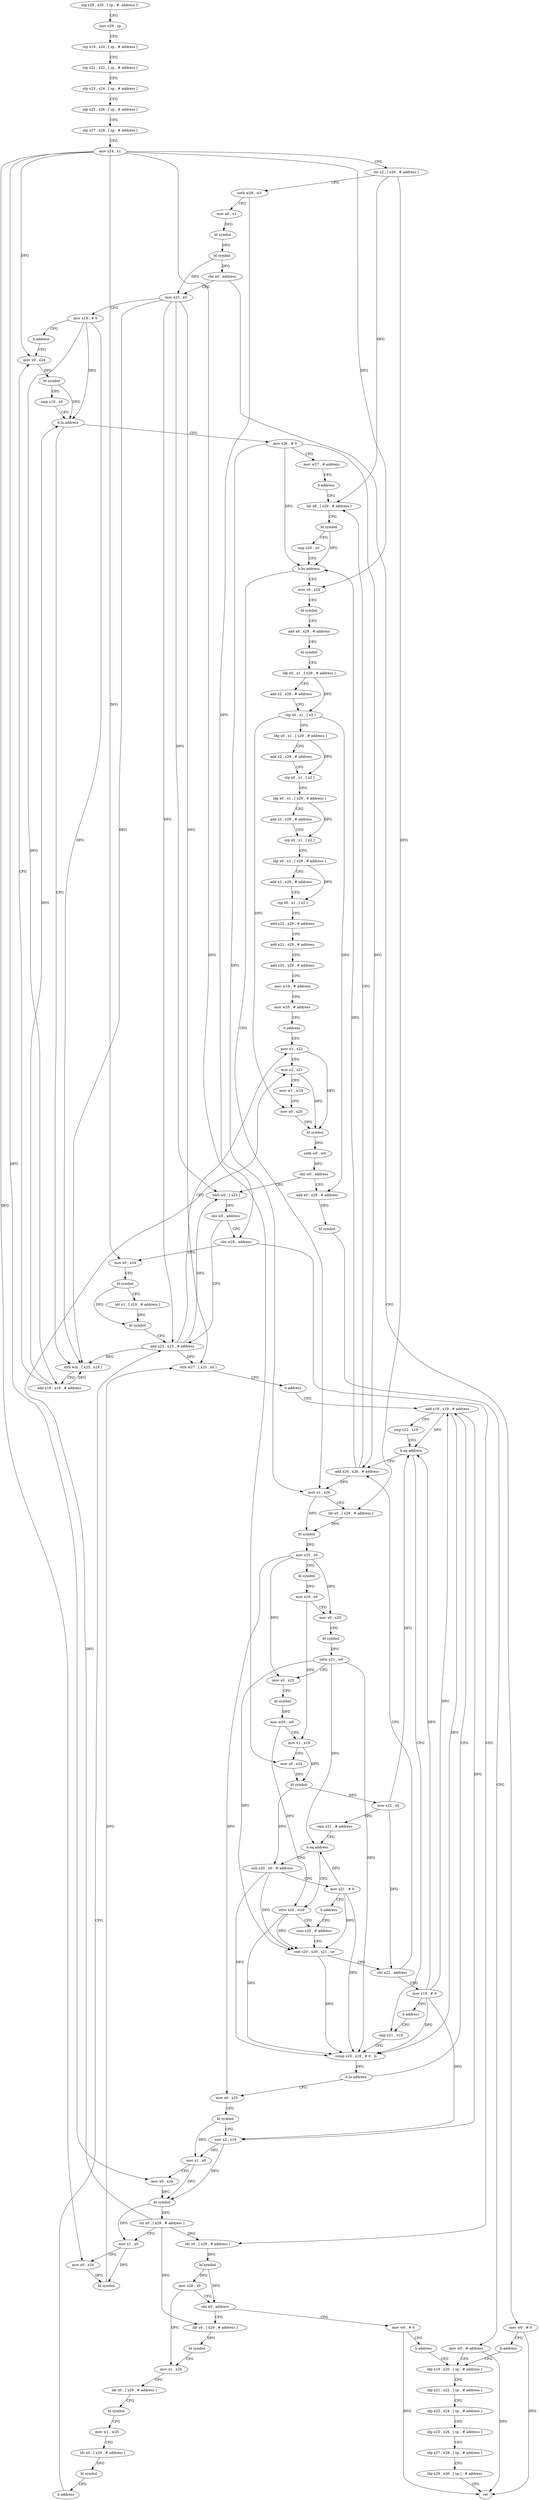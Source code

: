 digraph "func" {
"96772" [label = "stp x29 , x30 , [ sp , #- address ]!" ]
"96776" [label = "mov x29 , sp" ]
"96780" [label = "stp x19 , x20 , [ sp , # address ]" ]
"96784" [label = "stp x21 , x22 , [ sp , # address ]" ]
"96788" [label = "stp x23 , x24 , [ sp , # address ]" ]
"96792" [label = "stp x25 , x26 , [ sp , # address ]" ]
"96796" [label = "stp x27 , x28 , [ sp , # address ]" ]
"96800" [label = "mov x24 , x1" ]
"96804" [label = "str x2 , [ x29 , # address ]" ]
"96808" [label = "uxtb w28 , w3" ]
"96812" [label = "mov x0 , x1" ]
"96816" [label = "bl symbol" ]
"96820" [label = "bl symbol" ]
"96824" [label = "cbz x0 , address" ]
"97316" [label = "mov w0 , # 0" ]
"96828" [label = "mov x23 , x0" ]
"97320" [label = "b address" ]
"97288" [label = "ldp x19 , x20 , [ sp , # address ]" ]
"96832" [label = "mov x19 , # 0" ]
"96836" [label = "b address" ]
"96848" [label = "mov x0 , x24" ]
"97292" [label = "ldp x21 , x22 , [ sp , # address ]" ]
"97296" [label = "ldp x23 , x24 , [ sp , # address ]" ]
"97300" [label = "ldp x25 , x26 , [ sp , # address ]" ]
"97304" [label = "ldp x27 , x28 , [ sp , # address ]" ]
"97308" [label = "ldp x29 , x30 , [ sp ] , # address" ]
"97312" [label = "ret" ]
"96852" [label = "bl symbol" ]
"96856" [label = "cmp x19 , x0" ]
"96860" [label = "b.lo address" ]
"96840" [label = "strb wzr , [ x23 , x19 ]" ]
"96864" [label = "mov x26 , # 0" ]
"96844" [label = "add x19 , x19 , # address" ]
"96868" [label = "mov w27 , # address" ]
"96872" [label = "b address" ]
"96964" [label = "ldr x0 , [ x29 , # address ]" ]
"96968" [label = "bl symbol" ]
"96972" [label = "cmp x26 , x0" ]
"96976" [label = "b.hs address" ]
"97076" [label = "mov x0 , x24" ]
"96980" [label = "mov x1 , x26" ]
"97080" [label = "bl symbol" ]
"97084" [label = "add x8 , x29 , # address" ]
"97088" [label = "bl symbol" ]
"97092" [label = "ldp x0 , x1 , [ x29 , # address ]" ]
"97096" [label = "add x2 , x29 , # address" ]
"97100" [label = "stp x0 , x1 , [ x2 ]" ]
"97104" [label = "ldp x0 , x1 , [ x29 , # address ]" ]
"97108" [label = "add x2 , x29 , # address" ]
"97112" [label = "stp x0 , x1 , [ x2 ]" ]
"97116" [label = "ldp x0 , x1 , [ x29 , # address ]" ]
"97120" [label = "add x2 , x29 , # address" ]
"97124" [label = "stp x0 , x1 , [ x2 ]" ]
"97128" [label = "ldp x0 , x1 , [ x29 , # address ]" ]
"97132" [label = "add x2 , x29 , # address" ]
"97136" [label = "stp x0 , x1 , [ x2 ]" ]
"97140" [label = "add x22 , x29 , # address" ]
"97144" [label = "add x21 , x29 , # address" ]
"97148" [label = "add x20 , x29 , # address" ]
"97152" [label = "mov w19 , # address" ]
"97156" [label = "mov w25 , # address" ]
"97160" [label = "b address" ]
"97184" [label = "mov x3 , x22" ]
"96984" [label = "ldr x0 , [ x29 , # address ]" ]
"96988" [label = "bl symbol" ]
"96992" [label = "mov x25 , x0" ]
"96996" [label = "bl symbol" ]
"97000" [label = "mov x19 , x0" ]
"97004" [label = "mov x0 , x25" ]
"97008" [label = "bl symbol" ]
"97012" [label = "sxtw x21 , w0" ]
"97016" [label = "mov x0 , x25" ]
"97020" [label = "bl symbol" ]
"97024" [label = "mov w20 , w0" ]
"97028" [label = "mov x1 , x19" ]
"97032" [label = "mov x0 , x24" ]
"97036" [label = "bl symbol" ]
"97040" [label = "mov x22 , x0" ]
"97044" [label = "cmn x21 , # address" ]
"97048" [label = "b.eq address" ]
"96876" [label = "sub x20 , x0 , # address" ]
"97052" [label = "sxtw x20 , w20" ]
"97188" [label = "mov x2 , x21" ]
"97192" [label = "mov w1 , w19" ]
"97196" [label = "mov x0 , x20" ]
"97200" [label = "bl symbol" ]
"97204" [label = "uxtb w0 , w0" ]
"97208" [label = "cbz w0 , address" ]
"97276" [label = "add x0 , x29 , # address" ]
"97212" [label = "ldrb w0 , [ x23 ]" ]
"96880" [label = "mov x21 , # 0" ]
"96884" [label = "b address" ]
"97056" [label = "cmn x20 , # address" ]
"97280" [label = "bl symbol" ]
"97284" [label = "mov w0 , # address" ]
"97216" [label = "cbz w0 , address" ]
"97180" [label = "add x23 , x23 , # address" ]
"97220" [label = "cbz w28 , address" ]
"97060" [label = "csel x20 , x20 , x21 , ne" ]
"97064" [label = "cbz x22 , address" ]
"96960" [label = "add x26 , x26 , # address" ]
"97068" [label = "mov x19 , # 0" ]
"97072" [label = "b address" ]
"96900" [label = "cmp x21 , x19" ]
"97164" [label = "mov x0 , x24" ]
"97224" [label = "ldr x0 , [ x29 , # address ]" ]
"96904" [label = "ccmp x20 , x19 , # 0 , ls" ]
"96908" [label = "b.lo address" ]
"96888" [label = "add x19 , x19 , # address" ]
"96912" [label = "mov x0 , x25" ]
"97168" [label = "bl symbol" ]
"97172" [label = "ldr x1 , [ x29 , # address ]" ]
"97176" [label = "bl symbol" ]
"97228" [label = "bl symbol" ]
"97232" [label = "mov x26 , x0" ]
"97236" [label = "cbz x0 , address" ]
"97324" [label = "mov w0 , # 0" ]
"97240" [label = "ldr x0 , [ x29 , # address ]" ]
"96892" [label = "cmp x22 , x19" ]
"96896" [label = "b.eq address" ]
"96916" [label = "bl symbol" ]
"96920" [label = "mov x2 , x19" ]
"96924" [label = "mov x1 , x0" ]
"96928" [label = "mov x0 , x24" ]
"96932" [label = "bl symbol" ]
"96936" [label = "str x0 , [ x29 , # address ]" ]
"96940" [label = "mov x1 , x0" ]
"96944" [label = "mov x0 , x24" ]
"96948" [label = "bl symbol" ]
"96952" [label = "strb w27 , [ x23 , x0 ]" ]
"96956" [label = "b address" ]
"97328" [label = "b address" ]
"97244" [label = "bl symbol" ]
"97248" [label = "mov x1 , x26" ]
"97252" [label = "ldr x0 , [ x29 , # address ]" ]
"97256" [label = "bl symbol" ]
"97260" [label = "mov w1 , w25" ]
"97264" [label = "ldr x0 , [ x29 , # address ]" ]
"97268" [label = "bl symbol" ]
"97272" [label = "b address" ]
"96772" -> "96776" [ label = "CFG" ]
"96776" -> "96780" [ label = "CFG" ]
"96780" -> "96784" [ label = "CFG" ]
"96784" -> "96788" [ label = "CFG" ]
"96788" -> "96792" [ label = "CFG" ]
"96792" -> "96796" [ label = "CFG" ]
"96796" -> "96800" [ label = "CFG" ]
"96800" -> "96804" [ label = "CFG" ]
"96800" -> "96848" [ label = "DFG" ]
"96800" -> "97076" [ label = "DFG" ]
"96800" -> "97032" [ label = "DFG" ]
"96800" -> "97164" [ label = "DFG" ]
"96800" -> "96928" [ label = "DFG" ]
"96800" -> "96944" [ label = "DFG" ]
"96804" -> "96808" [ label = "CFG" ]
"96804" -> "96964" [ label = "DFG" ]
"96804" -> "96984" [ label = "DFG" ]
"96808" -> "96812" [ label = "CFG" ]
"96808" -> "97220" [ label = "DFG" ]
"96812" -> "96816" [ label = "DFG" ]
"96816" -> "96820" [ label = "DFG" ]
"96820" -> "96824" [ label = "DFG" ]
"96820" -> "96828" [ label = "DFG" ]
"96824" -> "97316" [ label = "CFG" ]
"96824" -> "96828" [ label = "CFG" ]
"97316" -> "97320" [ label = "CFG" ]
"97316" -> "97312" [ label = "DFG" ]
"96828" -> "96832" [ label = "CFG" ]
"96828" -> "96840" [ label = "DFG" ]
"96828" -> "97212" [ label = "DFG" ]
"96828" -> "97180" [ label = "DFG" ]
"96828" -> "96952" [ label = "DFG" ]
"97320" -> "97288" [ label = "CFG" ]
"97288" -> "97292" [ label = "CFG" ]
"96832" -> "96836" [ label = "CFG" ]
"96832" -> "96860" [ label = "DFG" ]
"96832" -> "96840" [ label = "DFG" ]
"96832" -> "96844" [ label = "DFG" ]
"96836" -> "96848" [ label = "CFG" ]
"96848" -> "96852" [ label = "DFG" ]
"97292" -> "97296" [ label = "CFG" ]
"97296" -> "97300" [ label = "CFG" ]
"97300" -> "97304" [ label = "CFG" ]
"97304" -> "97308" [ label = "CFG" ]
"97308" -> "97312" [ label = "CFG" ]
"96852" -> "96856" [ label = "CFG" ]
"96852" -> "96860" [ label = "DFG" ]
"96856" -> "96860" [ label = "CFG" ]
"96860" -> "96840" [ label = "CFG" ]
"96860" -> "96864" [ label = "CFG" ]
"96840" -> "96844" [ label = "CFG" ]
"96864" -> "96868" [ label = "CFG" ]
"96864" -> "96976" [ label = "DFG" ]
"96864" -> "96980" [ label = "DFG" ]
"96864" -> "96960" [ label = "DFG" ]
"96844" -> "96848" [ label = "CFG" ]
"96844" -> "96840" [ label = "DFG" ]
"96844" -> "96860" [ label = "DFG" ]
"96868" -> "96872" [ label = "CFG" ]
"96872" -> "96964" [ label = "CFG" ]
"96964" -> "96968" [ label = "CFG" ]
"96968" -> "96972" [ label = "CFG" ]
"96968" -> "96976" [ label = "DFG" ]
"96972" -> "96976" [ label = "CFG" ]
"96976" -> "97076" [ label = "CFG" ]
"96976" -> "96980" [ label = "CFG" ]
"97076" -> "97080" [ label = "CFG" ]
"96980" -> "96984" [ label = "CFG" ]
"96980" -> "96988" [ label = "DFG" ]
"97080" -> "97084" [ label = "CFG" ]
"97084" -> "97088" [ label = "CFG" ]
"97088" -> "97092" [ label = "CFG" ]
"97092" -> "97096" [ label = "CFG" ]
"97092" -> "97100" [ label = "DFG" ]
"97096" -> "97100" [ label = "CFG" ]
"97100" -> "97104" [ label = "CFG" ]
"97100" -> "97196" [ label = "DFG" ]
"97100" -> "97276" [ label = "DFG" ]
"97104" -> "97108" [ label = "CFG" ]
"97104" -> "97112" [ label = "DFG" ]
"97108" -> "97112" [ label = "CFG" ]
"97112" -> "97116" [ label = "CFG" ]
"97116" -> "97120" [ label = "CFG" ]
"97116" -> "97124" [ label = "DFG" ]
"97120" -> "97124" [ label = "CFG" ]
"97124" -> "97128" [ label = "CFG" ]
"97128" -> "97132" [ label = "CFG" ]
"97128" -> "97136" [ label = "DFG" ]
"97132" -> "97136" [ label = "CFG" ]
"97136" -> "97140" [ label = "CFG" ]
"97140" -> "97144" [ label = "CFG" ]
"97144" -> "97148" [ label = "CFG" ]
"97148" -> "97152" [ label = "CFG" ]
"97152" -> "97156" [ label = "CFG" ]
"97156" -> "97160" [ label = "CFG" ]
"97160" -> "97184" [ label = "CFG" ]
"97184" -> "97188" [ label = "CFG" ]
"97184" -> "97200" [ label = "DFG" ]
"96984" -> "96988" [ label = "DFG" ]
"96988" -> "96992" [ label = "DFG" ]
"96992" -> "96996" [ label = "CFG" ]
"96992" -> "97004" [ label = "DFG" ]
"96992" -> "97016" [ label = "DFG" ]
"96992" -> "96912" [ label = "DFG" ]
"96996" -> "97000" [ label = "DFG" ]
"97000" -> "97004" [ label = "CFG" ]
"97000" -> "97028" [ label = "DFG" ]
"97004" -> "97008" [ label = "CFG" ]
"97008" -> "97012" [ label = "DFG" ]
"97012" -> "97016" [ label = "CFG" ]
"97012" -> "97048" [ label = "DFG" ]
"97012" -> "97060" [ label = "DFG" ]
"97012" -> "96904" [ label = "DFG" ]
"97016" -> "97020" [ label = "CFG" ]
"97020" -> "97024" [ label = "DFG" ]
"97024" -> "97028" [ label = "CFG" ]
"97024" -> "97052" [ label = "DFG" ]
"97028" -> "97032" [ label = "CFG" ]
"97028" -> "97036" [ label = "DFG" ]
"97032" -> "97036" [ label = "DFG" ]
"97036" -> "97040" [ label = "DFG" ]
"97036" -> "96876" [ label = "DFG" ]
"97040" -> "97044" [ label = "CFG" ]
"97040" -> "97064" [ label = "DFG" ]
"97040" -> "96896" [ label = "DFG" ]
"97044" -> "97048" [ label = "CFG" ]
"97048" -> "96876" [ label = "CFG" ]
"97048" -> "97052" [ label = "CFG" ]
"96876" -> "96880" [ label = "CFG" ]
"96876" -> "97060" [ label = "DFG" ]
"96876" -> "96904" [ label = "DFG" ]
"97052" -> "97056" [ label = "CFG" ]
"97052" -> "97060" [ label = "DFG" ]
"97052" -> "96904" [ label = "DFG" ]
"97188" -> "97192" [ label = "CFG" ]
"97188" -> "97200" [ label = "DFG" ]
"97192" -> "97196" [ label = "CFG" ]
"97196" -> "97200" [ label = "DFG" ]
"97200" -> "97204" [ label = "DFG" ]
"97204" -> "97208" [ label = "DFG" ]
"97208" -> "97276" [ label = "CFG" ]
"97208" -> "97212" [ label = "CFG" ]
"97276" -> "97280" [ label = "DFG" ]
"97212" -> "97216" [ label = "DFG" ]
"96880" -> "96884" [ label = "CFG" ]
"96880" -> "97048" [ label = "DFG" ]
"96880" -> "97060" [ label = "DFG" ]
"96880" -> "96904" [ label = "DFG" ]
"96884" -> "97056" [ label = "CFG" ]
"97056" -> "97060" [ label = "CFG" ]
"97280" -> "97284" [ label = "CFG" ]
"97284" -> "97288" [ label = "CFG" ]
"97284" -> "97312" [ label = "DFG" ]
"97216" -> "97180" [ label = "CFG" ]
"97216" -> "97220" [ label = "CFG" ]
"97180" -> "97184" [ label = "CFG" ]
"97180" -> "97212" [ label = "DFG" ]
"97180" -> "96840" [ label = "DFG" ]
"97180" -> "96952" [ label = "DFG" ]
"97220" -> "97164" [ label = "CFG" ]
"97220" -> "97224" [ label = "CFG" ]
"97060" -> "97064" [ label = "CFG" ]
"97060" -> "96904" [ label = "DFG" ]
"97064" -> "96960" [ label = "CFG" ]
"97064" -> "97068" [ label = "CFG" ]
"96960" -> "96964" [ label = "CFG" ]
"96960" -> "96980" [ label = "DFG" ]
"96960" -> "96976" [ label = "DFG" ]
"97068" -> "97072" [ label = "CFG" ]
"97068" -> "96904" [ label = "DFG" ]
"97068" -> "96888" [ label = "DFG" ]
"97068" -> "96896" [ label = "DFG" ]
"97068" -> "96920" [ label = "DFG" ]
"97072" -> "96900" [ label = "CFG" ]
"96900" -> "96904" [ label = "CFG" ]
"97164" -> "97168" [ label = "CFG" ]
"97224" -> "97228" [ label = "DFG" ]
"96904" -> "96908" [ label = "DFG" ]
"96908" -> "96888" [ label = "CFG" ]
"96908" -> "96912" [ label = "CFG" ]
"96888" -> "96892" [ label = "CFG" ]
"96888" -> "96904" [ label = "DFG" ]
"96888" -> "96896" [ label = "DFG" ]
"96888" -> "96920" [ label = "DFG" ]
"96912" -> "96916" [ label = "CFG" ]
"97168" -> "97172" [ label = "CFG" ]
"97168" -> "97176" [ label = "DFG" ]
"97172" -> "97176" [ label = "DFG" ]
"97176" -> "97180" [ label = "CFG" ]
"97228" -> "97232" [ label = "DFG" ]
"97228" -> "97236" [ label = "DFG" ]
"97232" -> "97236" [ label = "CFG" ]
"97232" -> "97248" [ label = "DFG" ]
"97236" -> "97324" [ label = "CFG" ]
"97236" -> "97240" [ label = "CFG" ]
"97324" -> "97328" [ label = "CFG" ]
"97324" -> "97312" [ label = "DFG" ]
"97240" -> "97244" [ label = "DFG" ]
"96892" -> "96896" [ label = "CFG" ]
"96896" -> "96960" [ label = "CFG" ]
"96896" -> "96900" [ label = "CFG" ]
"96916" -> "96920" [ label = "CFG" ]
"96916" -> "96924" [ label = "DFG" ]
"96920" -> "96924" [ label = "CFG" ]
"96920" -> "96932" [ label = "DFG" ]
"96924" -> "96928" [ label = "CFG" ]
"96924" -> "96932" [ label = "DFG" ]
"96928" -> "96932" [ label = "DFG" ]
"96932" -> "96936" [ label = "DFG" ]
"96932" -> "96940" [ label = "DFG" ]
"96936" -> "96940" [ label = "CFG" ]
"96936" -> "97188" [ label = "DFG" ]
"96936" -> "97224" [ label = "DFG" ]
"96936" -> "97240" [ label = "DFG" ]
"96940" -> "96944" [ label = "CFG" ]
"96940" -> "96948" [ label = "DFG" ]
"96944" -> "96948" [ label = "DFG" ]
"96948" -> "96952" [ label = "DFG" ]
"96952" -> "96956" [ label = "CFG" ]
"96956" -> "96888" [ label = "CFG" ]
"97328" -> "97288" [ label = "CFG" ]
"97244" -> "97248" [ label = "CFG" ]
"97248" -> "97252" [ label = "CFG" ]
"97252" -> "97256" [ label = "CFG" ]
"97256" -> "97260" [ label = "CFG" ]
"97260" -> "97264" [ label = "CFG" ]
"97264" -> "97268" [ label = "DFG" ]
"97268" -> "97272" [ label = "CFG" ]
"97272" -> "97180" [ label = "CFG" ]
}
